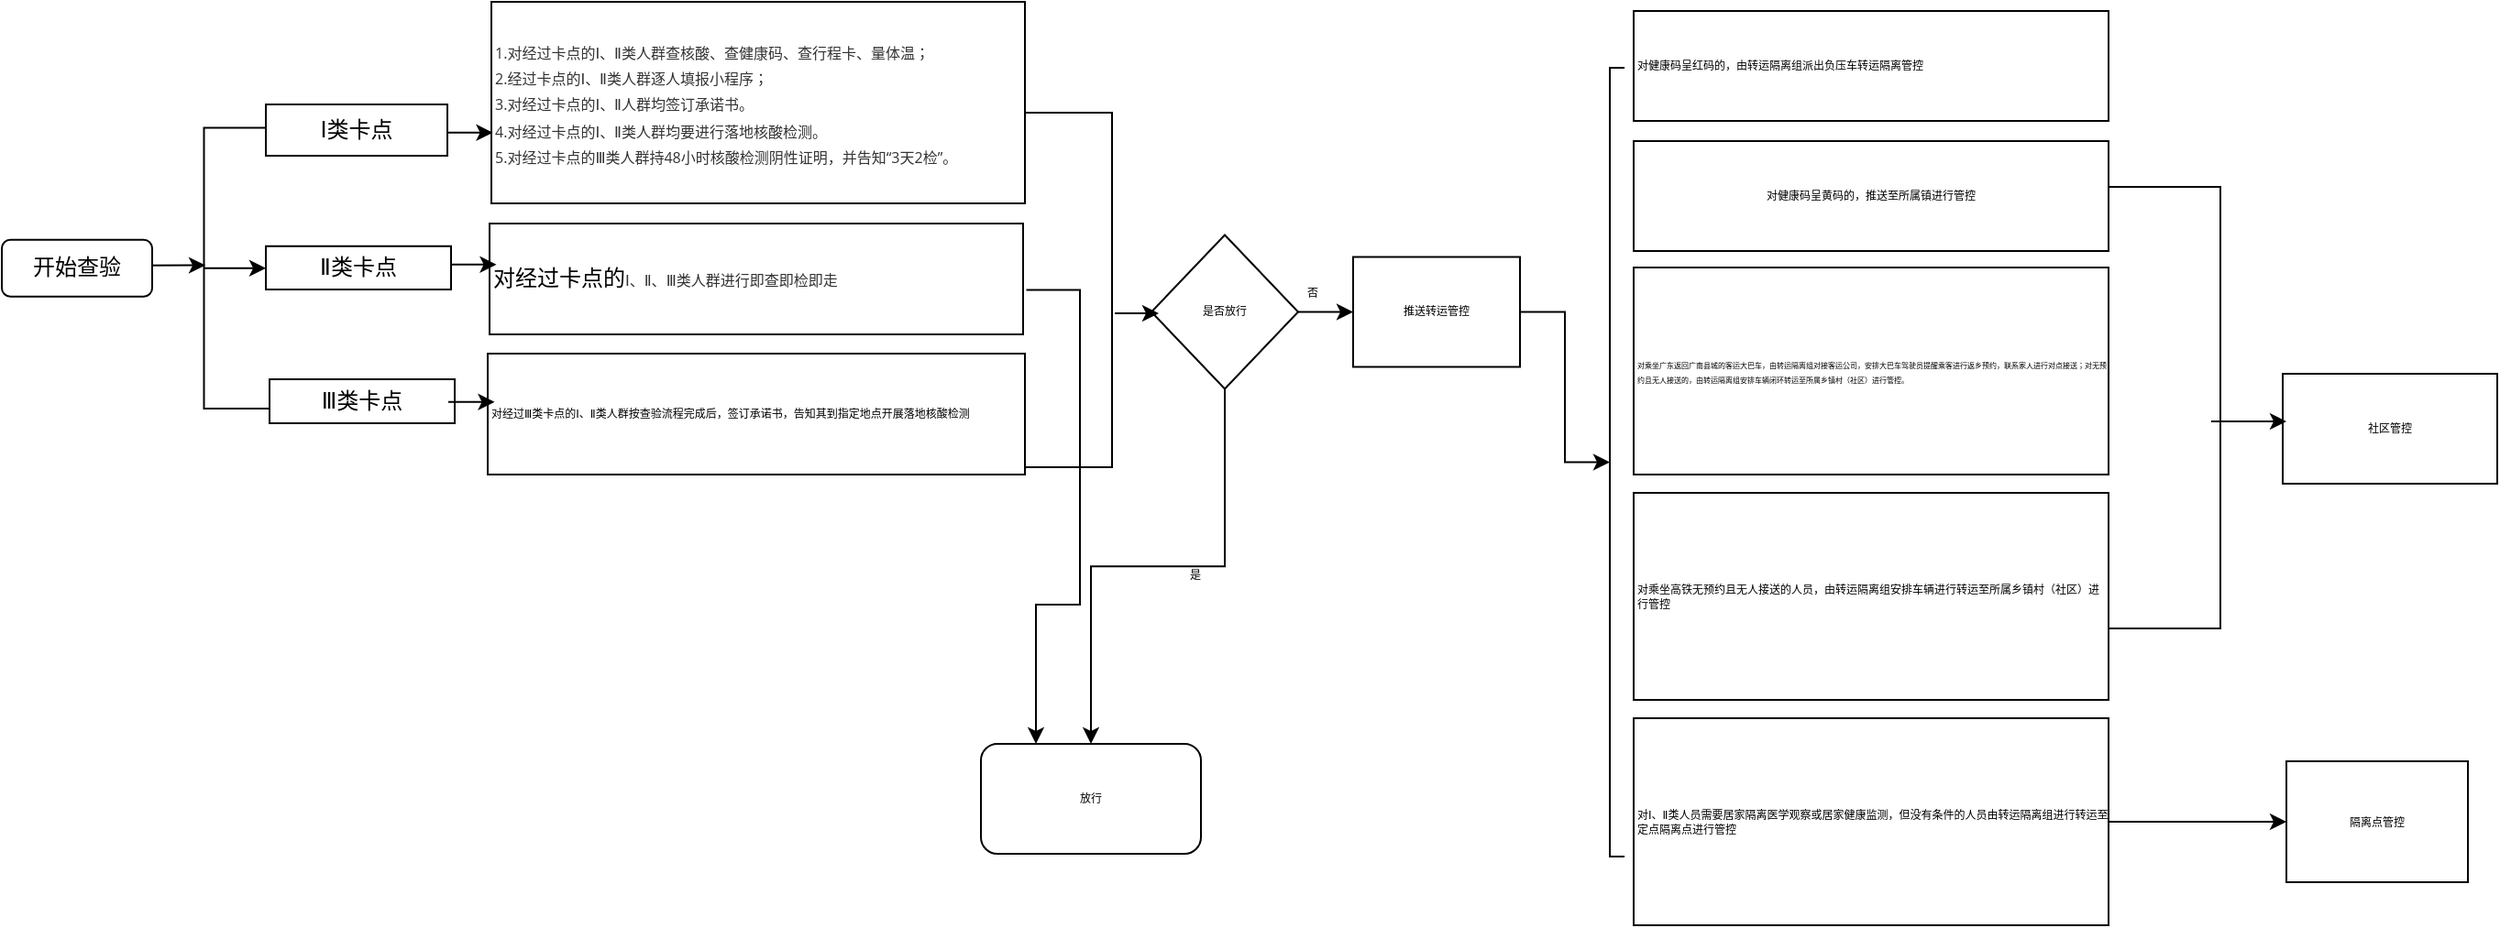 <mxfile version="20.6.0" type="github">
  <diagram id="C5RBs43oDa-KdzZeNtuy" name="Page-1">
    <mxGraphModel dx="875" dy="462" grid="0" gridSize="10" guides="1" tooltips="1" connect="1" arrows="1" fold="1" page="1" pageScale="1" pageWidth="1169" pageHeight="1654" math="0" shadow="0">
      <root>
        <mxCell id="WIyWlLk6GJQsqaUBKTNV-0" />
        <mxCell id="WIyWlLk6GJQsqaUBKTNV-1" parent="WIyWlLk6GJQsqaUBKTNV-0" />
        <mxCell id="pgXoy1QrV6HoenHfDHfW-37" style="edgeStyle=orthogonalEdgeStyle;rounded=0;orthogonalLoop=1;jettySize=auto;html=1;exitX=1;exitY=0.75;exitDx=0;exitDy=0;entryX=0.653;entryY=0.987;entryDx=0;entryDy=0;entryPerimeter=0;fontFamily=Helvetica;fontSize=6;" edge="1" parent="WIyWlLk6GJQsqaUBKTNV-1">
          <mxGeometry relative="1" as="geometry">
            <mxPoint x="82.0" y="192.82" as="sourcePoint" />
            <mxPoint x="114.955" y="193.392" as="targetPoint" />
          </mxGeometry>
        </mxCell>
        <mxCell id="pgXoy1QrV6HoenHfDHfW-0" value="开始查验" style="rounded=1;whiteSpace=wrap;html=1;" vertex="1" parent="WIyWlLk6GJQsqaUBKTNV-1">
          <mxGeometry x="4" y="178.87" width="82" height="31" as="geometry" />
        </mxCell>
        <mxCell id="pgXoy1QrV6HoenHfDHfW-56" style="edgeStyle=orthogonalEdgeStyle;rounded=0;orthogonalLoop=1;jettySize=auto;html=1;exitX=0.5;exitY=1;exitDx=0;exitDy=0;entryX=0;entryY=0.5;entryDx=0;entryDy=0;fontFamily=Helvetica;fontSize=6;" edge="1" parent="WIyWlLk6GJQsqaUBKTNV-1" source="pgXoy1QrV6HoenHfDHfW-1" target="pgXoy1QrV6HoenHfDHfW-3">
          <mxGeometry relative="1" as="geometry" />
        </mxCell>
        <mxCell id="pgXoy1QrV6HoenHfDHfW-1" value="" style="shape=partialRectangle;whiteSpace=wrap;html=1;bottom=1;right=1;left=1;top=0;fillColor=none;routingCenterX=-0.5;rotation=90;" vertex="1" parent="WIyWlLk6GJQsqaUBKTNV-1">
          <mxGeometry x="64.75" y="167.25" width="153.25" height="54.25" as="geometry" />
        </mxCell>
        <mxCell id="pgXoy1QrV6HoenHfDHfW-2" value="Ⅰ类卡点" style="rounded=0;whiteSpace=wrap;html=1;" vertex="1" parent="WIyWlLk6GJQsqaUBKTNV-1">
          <mxGeometry x="148" y="105" width="99" height="28" as="geometry" />
        </mxCell>
        <mxCell id="pgXoy1QrV6HoenHfDHfW-3" value="Ⅱ类卡点" style="rounded=0;whiteSpace=wrap;html=1;" vertex="1" parent="WIyWlLk6GJQsqaUBKTNV-1">
          <mxGeometry x="148" y="182.37" width="101" height="23.63" as="geometry" />
        </mxCell>
        <mxCell id="pgXoy1QrV6HoenHfDHfW-4" value="Ⅲ类卡点" style="rounded=0;whiteSpace=wrap;html=1;" vertex="1" parent="WIyWlLk6GJQsqaUBKTNV-1">
          <mxGeometry x="150" y="255" width="101" height="24" as="geometry" />
        </mxCell>
        <mxCell id="pgXoy1QrV6HoenHfDHfW-7" value="&lt;div style=&quot;&quot;&gt;&lt;span style=&quot;font-size: 8px; background-color: rgb(255, 255, 255); color: rgb(51, 51, 51); font-family: &amp;quot;Open Sans&amp;quot;, &amp;quot;Clear Sans&amp;quot;, &amp;quot;Helvetica Neue&amp;quot;, Helvetica, Arial, sans-serif; orphans: 4;&quot;&gt;1.对经过卡点的Ⅰ、Ⅱ类人群查核酸、查健康码、查行程卡、量体温；&lt;/span&gt;&lt;/div&gt;&lt;span style=&quot;color: rgb(51, 51, 51); font-family: &amp;quot;Open Sans&amp;quot;, &amp;quot;Clear Sans&amp;quot;, &amp;quot;Helvetica Neue&amp;quot;, Helvetica, Arial, sans-serif; orphans: 4; background-color: rgb(255, 255, 255);&quot;&gt;&lt;div style=&quot;&quot;&gt;&lt;span style=&quot;font-size: 8px;&quot;&gt;2.&lt;/span&gt;&lt;span style=&quot;font-size: 8px;&quot;&gt;经过卡点的&lt;/span&gt;&lt;span style=&quot;font-size: 8px;&quot;&gt;Ⅰ、Ⅱ类人群逐人填报小程序；&lt;/span&gt;&lt;/div&gt;&lt;div style=&quot;&quot;&gt;&lt;span style=&quot;font-size: 8px;&quot;&gt;3.&lt;/span&gt;&lt;span style=&quot;font-size: 8px;&quot;&gt;对经过卡点的&lt;/span&gt;&lt;span style=&quot;font-size: 8px;&quot;&gt;Ⅰ、Ⅱ人群均&lt;/span&gt;&lt;span style=&quot;font-size: 8px;&quot;&gt;签订承诺书。&lt;/span&gt;&lt;/div&gt;&lt;div style=&quot;&quot;&gt;&lt;span style=&quot;font-size: 8px;&quot;&gt;4.对经过卡点的&lt;/span&gt;&lt;span style=&quot;font-size: 8px;&quot;&gt;Ⅰ、Ⅱ类人群均要进行落地核酸检测。&lt;/span&gt;&lt;/div&gt;&lt;div style=&quot;&quot;&gt;&lt;span style=&quot;font-size: 8px;&quot;&gt;5.对经过卡点的Ⅲ类人群持48小时核酸检测阴性证明，并告知“3天2检”。&lt;/span&gt;&lt;/div&gt;&lt;/span&gt;" style="rounded=0;whiteSpace=wrap;html=1;align=left;" vertex="1" parent="WIyWlLk6GJQsqaUBKTNV-1">
          <mxGeometry x="271" y="49" width="291" height="110" as="geometry" />
        </mxCell>
        <mxCell id="pgXoy1QrV6HoenHfDHfW-8" value="对经过卡点的&lt;span style=&quot;color: rgb(51, 51, 51); font-family: &amp;quot;Open Sans&amp;quot;, &amp;quot;Clear Sans&amp;quot;, &amp;quot;Helvetica Neue&amp;quot;, Helvetica, Arial, sans-serif; font-size: 8px; orphans: 4; background-color: rgb(255, 255, 255);&quot;&gt;Ⅰ、Ⅱ、&lt;/span&gt;&lt;span style=&quot;color: rgb(51, 51, 51); font-family: &amp;quot;Open Sans&amp;quot;, &amp;quot;Clear Sans&amp;quot;, &amp;quot;Helvetica Neue&amp;quot;, Helvetica, Arial, sans-serif; font-size: 8px; orphans: 4; background-color: rgb(255, 255, 255);&quot;&gt;Ⅲ&lt;/span&gt;&lt;span style=&quot;color: rgb(51, 51, 51); font-family: &amp;quot;Open Sans&amp;quot;, &amp;quot;Clear Sans&amp;quot;, &amp;quot;Helvetica Neue&amp;quot;, Helvetica, Arial, sans-serif; font-size: 8px; orphans: 4; background-color: rgb(255, 255, 255);&quot;&gt;类人群进行即查即检即走&lt;/span&gt;" style="rounded=0;whiteSpace=wrap;html=1;align=left;" vertex="1" parent="WIyWlLk6GJQsqaUBKTNV-1">
          <mxGeometry x="270" y="170" width="291" height="60.5" as="geometry" />
        </mxCell>
        <mxCell id="pgXoy1QrV6HoenHfDHfW-10" value="&lt;p style=&quot;font-size: 6px;&quot; class=&quot;MsoNormal&quot;&gt;&lt;span style=&quot;font-size: 6px;&quot;&gt;&lt;font style=&quot;font-size: 6px;&quot;&gt;对经过&lt;/font&gt;&lt;font style=&quot;font-size: 6px;&quot;&gt;Ⅲ类卡点的Ⅰ、Ⅱ类人群按查验流程完成后，签订承诺书，告知其到指定地点开展落地核酸检测&lt;/font&gt;&lt;/span&gt;&lt;/p&gt;" style="rounded=0;whiteSpace=wrap;html=1;align=left;" vertex="1" parent="WIyWlLk6GJQsqaUBKTNV-1">
          <mxGeometry x="269" y="241" width="293" height="66" as="geometry" />
        </mxCell>
        <mxCell id="pgXoy1QrV6HoenHfDHfW-13" value="" style="shape=partialRectangle;whiteSpace=wrap;html=1;bottom=1;right=1;left=1;top=0;fillColor=none;routingCenterX=-0.5;fontFamily=Helvetica;fontSize=6;rotation=-90;" vertex="1" parent="WIyWlLk6GJQsqaUBKTNV-1">
          <mxGeometry x="489.38" y="182.87" width="193.5" height="46.75" as="geometry" />
        </mxCell>
        <mxCell id="pgXoy1QrV6HoenHfDHfW-48" style="edgeStyle=orthogonalEdgeStyle;rounded=0;orthogonalLoop=1;jettySize=auto;html=1;fontFamily=Helvetica;fontSize=6;" edge="1" parent="WIyWlLk6GJQsqaUBKTNV-1" source="pgXoy1QrV6HoenHfDHfW-14" target="pgXoy1QrV6HoenHfDHfW-15">
          <mxGeometry relative="1" as="geometry" />
        </mxCell>
        <mxCell id="pgXoy1QrV6HoenHfDHfW-50" style="edgeStyle=orthogonalEdgeStyle;rounded=0;orthogonalLoop=1;jettySize=auto;html=1;exitX=1;exitY=0.5;exitDx=0;exitDy=0;entryX=0;entryY=0.5;entryDx=0;entryDy=0;fontFamily=Helvetica;fontSize=6;" edge="1" parent="WIyWlLk6GJQsqaUBKTNV-1" source="pgXoy1QrV6HoenHfDHfW-14" target="pgXoy1QrV6HoenHfDHfW-17">
          <mxGeometry relative="1" as="geometry" />
        </mxCell>
        <mxCell id="pgXoy1QrV6HoenHfDHfW-14" value="是否放行" style="rhombus;whiteSpace=wrap;html=1;fontFamily=Helvetica;fontSize=6;" vertex="1" parent="WIyWlLk6GJQsqaUBKTNV-1">
          <mxGeometry x="631" y="176.25" width="80" height="84" as="geometry" />
        </mxCell>
        <mxCell id="pgXoy1QrV6HoenHfDHfW-15" value="放行" style="rounded=1;whiteSpace=wrap;html=1;fontSize=6;" vertex="1" parent="WIyWlLk6GJQsqaUBKTNV-1">
          <mxGeometry x="538" y="454" width="120" height="60" as="geometry" />
        </mxCell>
        <mxCell id="pgXoy1QrV6HoenHfDHfW-53" value="" style="edgeStyle=orthogonalEdgeStyle;rounded=0;orthogonalLoop=1;jettySize=auto;html=1;fontFamily=Helvetica;fontSize=6;" edge="1" parent="WIyWlLk6GJQsqaUBKTNV-1" source="pgXoy1QrV6HoenHfDHfW-17" target="pgXoy1QrV6HoenHfDHfW-45">
          <mxGeometry relative="1" as="geometry" />
        </mxCell>
        <mxCell id="pgXoy1QrV6HoenHfDHfW-17" value="推送转运管控" style="whiteSpace=wrap;html=1;fontSize=6;" vertex="1" parent="WIyWlLk6GJQsqaUBKTNV-1">
          <mxGeometry x="741" y="188.25" width="91" height="60" as="geometry" />
        </mxCell>
        <mxCell id="pgXoy1QrV6HoenHfDHfW-29" value="对健康码呈红码的，由转运隔离组派出负压车转运隔离管控" style="rounded=0;whiteSpace=wrap;html=1;fontFamily=Helvetica;fontSize=6;align=left;" vertex="1" parent="WIyWlLk6GJQsqaUBKTNV-1">
          <mxGeometry x="894" y="54" width="259" height="60" as="geometry" />
        </mxCell>
        <mxCell id="pgXoy1QrV6HoenHfDHfW-31" value="对健康码呈黄码的，推送至所属镇进行管控" style="rounded=0;whiteSpace=wrap;html=1;fontFamily=Helvetica;fontSize=6;" vertex="1" parent="WIyWlLk6GJQsqaUBKTNV-1">
          <mxGeometry x="894" y="125" width="259" height="60" as="geometry" />
        </mxCell>
        <mxCell id="pgXoy1QrV6HoenHfDHfW-32" value="&lt;p class=&quot;MsoNormal&quot;&gt;&lt;span style=&quot;font-size: 4px;&quot;&gt;对乘坐广东返回广南县城的客运大巴车，由转运隔离组对接客运公司，安排大巴车驾驶员提醒乘客进行返乡预约，联系家人进行对点接送；对无预约且无人接送的，由转运隔离组安排车辆闭环转运至所属乡镇村（社区）进行管控。&lt;/span&gt;&lt;/p&gt;" style="rounded=0;whiteSpace=wrap;html=1;fontFamily=Helvetica;fontSize=6;align=left;" vertex="1" parent="WIyWlLk6GJQsqaUBKTNV-1">
          <mxGeometry x="894" y="194" width="259" height="113" as="geometry" />
        </mxCell>
        <mxCell id="pgXoy1QrV6HoenHfDHfW-33" value="&lt;p class=&quot;MsoNormal&quot;&gt;&lt;span style=&quot;&quot;&gt;&lt;font style=&quot;font-size: 6px;&quot;&gt;对乘坐高铁无预约且无人接送的人员，由转运隔离组安排车辆进行转运至所属乡镇村（社区）进行管控&lt;/font&gt;&lt;/span&gt;&lt;/p&gt;" style="rounded=0;whiteSpace=wrap;html=1;fontFamily=Helvetica;fontSize=6;align=left;" vertex="1" parent="WIyWlLk6GJQsqaUBKTNV-1">
          <mxGeometry x="894" y="317" width="259" height="113" as="geometry" />
        </mxCell>
        <mxCell id="pgXoy1QrV6HoenHfDHfW-65" style="edgeStyle=orthogonalEdgeStyle;rounded=0;orthogonalLoop=1;jettySize=auto;html=1;fontFamily=Helvetica;fontSize=6;" edge="1" parent="WIyWlLk6GJQsqaUBKTNV-1" source="pgXoy1QrV6HoenHfDHfW-34" target="pgXoy1QrV6HoenHfDHfW-64">
          <mxGeometry relative="1" as="geometry" />
        </mxCell>
        <mxCell id="pgXoy1QrV6HoenHfDHfW-34" value="&lt;p style=&quot;font-size: 6px;&quot; class=&quot;MsoNormal&quot;&gt;&lt;span style=&quot;font-size: 6px;&quot;&gt;对&lt;/span&gt;&lt;span style=&quot;font-size: 6px;&quot;&gt;Ⅰ、Ⅱ类人员&lt;/span&gt;&lt;span style=&quot;font-size: 6px;&quot;&gt;需要&lt;/span&gt;&lt;span style=&quot;font-size: 6px;&quot;&gt;居家隔离医学观察或居家健康监测&lt;/span&gt;&lt;span style=&quot;font-size: 6px;&quot;&gt;，但没有条件的人员由转运隔离组进行转运至定点隔离点进行管控&lt;/span&gt;&lt;/p&gt;" style="rounded=0;whiteSpace=wrap;html=1;fontFamily=Helvetica;fontSize=6;align=left;" vertex="1" parent="WIyWlLk6GJQsqaUBKTNV-1">
          <mxGeometry x="894" y="440" width="259" height="113" as="geometry" />
        </mxCell>
        <mxCell id="pgXoy1QrV6HoenHfDHfW-35" style="edgeStyle=orthogonalEdgeStyle;rounded=0;orthogonalLoop=1;jettySize=auto;html=1;exitX=0.5;exitY=0;exitDx=0;exitDy=0;entryX=0.75;entryY=0;entryDx=0;entryDy=0;fontFamily=Helvetica;fontSize=6;" edge="1" parent="WIyWlLk6GJQsqaUBKTNV-1">
          <mxGeometry relative="1" as="geometry">
            <mxPoint x="246.5" y="120.37" as="sourcePoint" />
            <mxPoint x="271.75" y="120.37" as="targetPoint" />
          </mxGeometry>
        </mxCell>
        <mxCell id="pgXoy1QrV6HoenHfDHfW-39" style="edgeStyle=orthogonalEdgeStyle;rounded=0;orthogonalLoop=1;jettySize=auto;html=1;exitX=0.5;exitY=0;exitDx=0;exitDy=0;entryX=0.75;entryY=0;entryDx=0;entryDy=0;fontFamily=Helvetica;fontSize=6;" edge="1" parent="WIyWlLk6GJQsqaUBKTNV-1">
          <mxGeometry relative="1" as="geometry">
            <mxPoint x="248.5" y="192.37" as="sourcePoint" />
            <mxPoint x="273.75" y="192.37" as="targetPoint" />
          </mxGeometry>
        </mxCell>
        <mxCell id="pgXoy1QrV6HoenHfDHfW-40" style="edgeStyle=orthogonalEdgeStyle;rounded=0;orthogonalLoop=1;jettySize=auto;html=1;exitX=0.5;exitY=0;exitDx=0;exitDy=0;entryX=0.75;entryY=0;entryDx=0;entryDy=0;fontFamily=Helvetica;fontSize=6;" edge="1" parent="WIyWlLk6GJQsqaUBKTNV-1">
          <mxGeometry relative="1" as="geometry">
            <mxPoint x="247.5" y="267.37" as="sourcePoint" />
            <mxPoint x="272.75" y="267.37" as="targetPoint" />
          </mxGeometry>
        </mxCell>
        <mxCell id="pgXoy1QrV6HoenHfDHfW-45" value="" style="shape=partialRectangle;whiteSpace=wrap;html=1;bottom=1;right=1;left=1;top=0;fillColor=none;routingCenterX=-0.5;fontFamily=Helvetica;fontSize=6;rotation=90;" vertex="1" parent="WIyWlLk6GJQsqaUBKTNV-1">
          <mxGeometry x="669.5" y="296.5" width="430.5" height="7.5" as="geometry" />
        </mxCell>
        <mxCell id="pgXoy1QrV6HoenHfDHfW-49" value="&lt;span style=&quot;color: rgb(0, 0, 0); font-family: Helvetica; font-size: 6px; font-style: normal; font-variant-ligatures: normal; font-variant-caps: normal; font-weight: 400; letter-spacing: normal; orphans: 2; text-align: center; text-indent: 0px; text-transform: none; widows: 2; word-spacing: 0px; -webkit-text-stroke-width: 0px; background-color: rgb(248, 249, 250); text-decoration-thickness: initial; text-decoration-style: initial; text-decoration-color: initial; float: none; display: inline !important;&quot;&gt;是&lt;/span&gt;" style="text;whiteSpace=wrap;html=1;fontSize=6;fontFamily=Helvetica;" vertex="1" parent="WIyWlLk6GJQsqaUBKTNV-1">
          <mxGeometry x="649.505" y="351.997" width="40" height="36" as="geometry" />
        </mxCell>
        <mxCell id="pgXoy1QrV6HoenHfDHfW-52" style="edgeStyle=orthogonalEdgeStyle;rounded=0;orthogonalLoop=1;jettySize=auto;html=1;exitX=0.5;exitY=1;exitDx=0;exitDy=0;fontFamily=Helvetica;fontSize=6;" edge="1" parent="WIyWlLk6GJQsqaUBKTNV-1" source="pgXoy1QrV6HoenHfDHfW-17" target="pgXoy1QrV6HoenHfDHfW-17">
          <mxGeometry relative="1" as="geometry" />
        </mxCell>
        <mxCell id="pgXoy1QrV6HoenHfDHfW-54" value="&lt;span style=&quot;color: rgb(0, 0, 0); font-family: Helvetica; font-size: 6px; font-style: normal; font-variant-ligatures: normal; font-variant-caps: normal; font-weight: 400; letter-spacing: normal; orphans: 2; text-align: center; text-indent: 0px; text-transform: none; widows: 2; word-spacing: 0px; -webkit-text-stroke-width: 0px; background-color: rgb(248, 249, 250); text-decoration-thickness: initial; text-decoration-style: initial; text-decoration-color: initial; float: none; display: inline !important;&quot;&gt;否&lt;/span&gt;" style="text;whiteSpace=wrap;html=1;fontSize=6;fontFamily=Helvetica;" vertex="1" parent="WIyWlLk6GJQsqaUBKTNV-1">
          <mxGeometry x="713.997" y="198.001" width="40" height="36" as="geometry" />
        </mxCell>
        <mxCell id="pgXoy1QrV6HoenHfDHfW-55" value="" style="endArrow=classic;html=1;rounded=0;fontFamily=Helvetica;fontSize=6;" edge="1" parent="WIyWlLk6GJQsqaUBKTNV-1">
          <mxGeometry width="50" height="50" relative="1" as="geometry">
            <mxPoint x="611" y="219" as="sourcePoint" />
            <mxPoint x="635" y="219" as="targetPoint" />
          </mxGeometry>
        </mxCell>
        <mxCell id="pgXoy1QrV6HoenHfDHfW-59" style="edgeStyle=orthogonalEdgeStyle;rounded=0;orthogonalLoop=1;jettySize=auto;html=1;fontFamily=Helvetica;fontSize=6;entryX=0.25;entryY=0;entryDx=0;entryDy=0;exitX=0.5;exitY=0;exitDx=0;exitDy=0;" edge="1" parent="WIyWlLk6GJQsqaUBKTNV-1" source="pgXoy1QrV6HoenHfDHfW-13" target="pgXoy1QrV6HoenHfDHfW-15">
          <mxGeometry relative="1" as="geometry">
            <mxPoint x="423.94" y="396.01" as="sourcePoint" />
            <mxPoint x="350.999" y="589.76" as="targetPoint" />
            <Array as="points">
              <mxPoint x="592" y="206" />
              <mxPoint x="592" y="378" />
              <mxPoint x="568" y="378" />
            </Array>
          </mxGeometry>
        </mxCell>
        <mxCell id="pgXoy1QrV6HoenHfDHfW-60" value="社区管控" style="whiteSpace=wrap;html=1;fontSize=6;align=center;rounded=0;" vertex="1" parent="WIyWlLk6GJQsqaUBKTNV-1">
          <mxGeometry x="1248" y="252" width="117" height="60" as="geometry" />
        </mxCell>
        <mxCell id="pgXoy1QrV6HoenHfDHfW-62" value="" style="shape=partialRectangle;whiteSpace=wrap;html=1;bottom=1;right=1;left=1;top=0;fillColor=none;routingCenterX=-0.5;fontFamily=Helvetica;fontSize=6;rotation=-90;" vertex="1" parent="WIyWlLk6GJQsqaUBKTNV-1">
          <mxGeometry x="1063.5" y="240.5" width="241" height="60" as="geometry" />
        </mxCell>
        <mxCell id="pgXoy1QrV6HoenHfDHfW-63" style="edgeStyle=orthogonalEdgeStyle;rounded=0;orthogonalLoop=1;jettySize=auto;html=1;exitX=0;exitY=0.5;exitDx=0;exitDy=0;fontFamily=Helvetica;fontSize=6;" edge="1" parent="WIyWlLk6GJQsqaUBKTNV-1" source="pgXoy1QrV6HoenHfDHfW-62" target="pgXoy1QrV6HoenHfDHfW-62">
          <mxGeometry relative="1" as="geometry" />
        </mxCell>
        <mxCell id="pgXoy1QrV6HoenHfDHfW-64" value="&lt;p style=&quot;font-size: 6px;&quot; class=&quot;MsoNormal&quot;&gt;隔离点管控&lt;/p&gt;" style="rounded=0;whiteSpace=wrap;html=1;fontFamily=Helvetica;fontSize=6;align=center;" vertex="1" parent="WIyWlLk6GJQsqaUBKTNV-1">
          <mxGeometry x="1250" y="463.5" width="99" height="66" as="geometry" />
        </mxCell>
        <mxCell id="pgXoy1QrV6HoenHfDHfW-76" value="" style="endArrow=classic;html=1;rounded=0;fontFamily=Helvetica;fontSize=6;" edge="1" parent="WIyWlLk6GJQsqaUBKTNV-1">
          <mxGeometry width="50" height="50" relative="1" as="geometry">
            <mxPoint x="1209" y="278" as="sourcePoint" />
            <mxPoint x="1250" y="278" as="targetPoint" />
          </mxGeometry>
        </mxCell>
      </root>
    </mxGraphModel>
  </diagram>
</mxfile>
